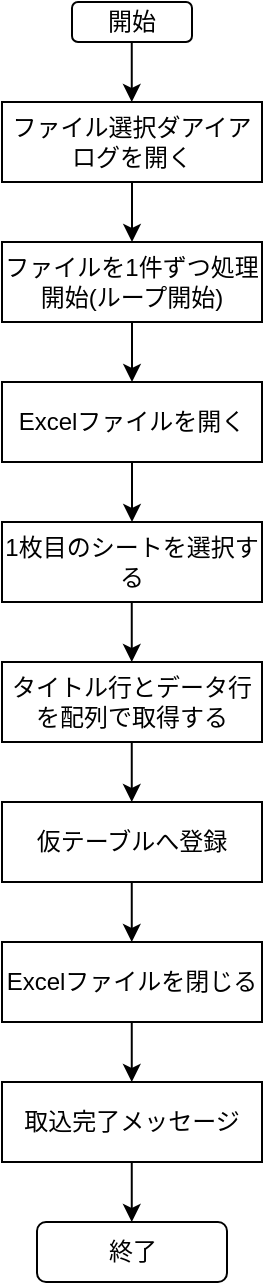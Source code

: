 <mxfile version="26.2.14">
  <diagram name="ページ1" id="IMdF3h5-GWnTx5D7SRtW">
    <mxGraphModel dx="891" dy="494" grid="1" gridSize="10" guides="1" tooltips="1" connect="1" arrows="1" fold="1" page="1" pageScale="1" pageWidth="827" pageHeight="1169" math="0" shadow="0">
      <root>
        <mxCell id="0" />
        <mxCell id="1" parent="0" />
        <mxCell id="N88NCLTqVvOpJBLEnSg0-1" value="開始" style="rounded=1;whiteSpace=wrap;html=1;" vertex="1" parent="1">
          <mxGeometry x="80" y="10" width="60" height="20" as="geometry" />
        </mxCell>
        <mxCell id="N88NCLTqVvOpJBLEnSg0-2" value="ファイル選択ダアイアログを開く" style="rounded=0;whiteSpace=wrap;html=1;" vertex="1" parent="1">
          <mxGeometry x="45" y="60" width="130" height="40" as="geometry" />
        </mxCell>
        <mxCell id="N88NCLTqVvOpJBLEnSg0-13" value="" style="edgeStyle=orthogonalEdgeStyle;rounded=0;orthogonalLoop=1;jettySize=auto;html=1;" edge="1" parent="1" source="N88NCLTqVvOpJBLEnSg0-3" target="N88NCLTqVvOpJBLEnSg0-4">
          <mxGeometry relative="1" as="geometry" />
        </mxCell>
        <mxCell id="N88NCLTqVvOpJBLEnSg0-3" value="ファイルを1件ずつ処理開始(ループ開始)" style="rounded=0;whiteSpace=wrap;html=1;" vertex="1" parent="1">
          <mxGeometry x="45" y="130" width="130" height="40" as="geometry" />
        </mxCell>
        <mxCell id="N88NCLTqVvOpJBLEnSg0-4" value="Excelファイルを開く" style="rounded=0;whiteSpace=wrap;html=1;" vertex="1" parent="1">
          <mxGeometry x="45" y="200" width="130" height="40" as="geometry" />
        </mxCell>
        <mxCell id="N88NCLTqVvOpJBLEnSg0-5" value="1枚目のシートを選択する" style="rounded=0;whiteSpace=wrap;html=1;" vertex="1" parent="1">
          <mxGeometry x="45" y="270" width="130" height="40" as="geometry" />
        </mxCell>
        <mxCell id="N88NCLTqVvOpJBLEnSg0-6" value="タイトル行とデータ行を配列で取得する" style="rounded=0;whiteSpace=wrap;html=1;" vertex="1" parent="1">
          <mxGeometry x="45" y="340" width="130" height="40" as="geometry" />
        </mxCell>
        <mxCell id="N88NCLTqVvOpJBLEnSg0-10" value="" style="endArrow=classic;html=1;rounded=0;entryX=0.5;entryY=0;entryDx=0;entryDy=0;exitX=0.5;exitY=1;exitDx=0;exitDy=0;" edge="1" parent="1" source="N88NCLTqVvOpJBLEnSg0-2" target="N88NCLTqVvOpJBLEnSg0-3">
          <mxGeometry width="50" height="50" relative="1" as="geometry">
            <mxPoint x="140" y="100" as="sourcePoint" />
            <mxPoint x="190" y="50" as="targetPoint" />
          </mxGeometry>
        </mxCell>
        <mxCell id="N88NCLTqVvOpJBLEnSg0-12" value="" style="endArrow=classic;html=1;rounded=0;entryX=0.5;entryY=0;entryDx=0;entryDy=0;exitX=0.5;exitY=1;exitDx=0;exitDy=0;" edge="1" parent="1">
          <mxGeometry width="50" height="50" relative="1" as="geometry">
            <mxPoint x="110" y="240" as="sourcePoint" />
            <mxPoint x="110" y="270" as="targetPoint" />
          </mxGeometry>
        </mxCell>
        <mxCell id="N88NCLTqVvOpJBLEnSg0-14" value="" style="endArrow=classic;html=1;rounded=0;entryX=0.5;entryY=0;entryDx=0;entryDy=0;exitX=0.5;exitY=1;exitDx=0;exitDy=0;" edge="1" parent="1">
          <mxGeometry width="50" height="50" relative="1" as="geometry">
            <mxPoint x="109.88" y="310" as="sourcePoint" />
            <mxPoint x="109.88" y="340" as="targetPoint" />
          </mxGeometry>
        </mxCell>
        <mxCell id="N88NCLTqVvOpJBLEnSg0-15" value="" style="endArrow=classic;html=1;rounded=0;entryX=0.5;entryY=0;entryDx=0;entryDy=0;exitX=0.5;exitY=1;exitDx=0;exitDy=0;" edge="1" parent="1">
          <mxGeometry width="50" height="50" relative="1" as="geometry">
            <mxPoint x="109.88" y="30" as="sourcePoint" />
            <mxPoint x="109.88" y="60" as="targetPoint" />
          </mxGeometry>
        </mxCell>
        <mxCell id="N88NCLTqVvOpJBLEnSg0-16" value="仮テーブルへ登録" style="rounded=0;whiteSpace=wrap;html=1;" vertex="1" parent="1">
          <mxGeometry x="45" y="410" width="130" height="40" as="geometry" />
        </mxCell>
        <mxCell id="N88NCLTqVvOpJBLEnSg0-17" value="" style="endArrow=classic;html=1;rounded=0;entryX=0.5;entryY=0;entryDx=0;entryDy=0;exitX=0.5;exitY=1;exitDx=0;exitDy=0;" edge="1" parent="1">
          <mxGeometry width="50" height="50" relative="1" as="geometry">
            <mxPoint x="109.88" y="380" as="sourcePoint" />
            <mxPoint x="109.88" y="410" as="targetPoint" />
          </mxGeometry>
        </mxCell>
        <mxCell id="N88NCLTqVvOpJBLEnSg0-18" value="Excelファイルを閉じる" style="rounded=0;whiteSpace=wrap;html=1;" vertex="1" parent="1">
          <mxGeometry x="45" y="480" width="130" height="40" as="geometry" />
        </mxCell>
        <mxCell id="N88NCLTqVvOpJBLEnSg0-19" value="" style="endArrow=classic;html=1;rounded=0;entryX=0.5;entryY=0;entryDx=0;entryDy=0;exitX=0.5;exitY=1;exitDx=0;exitDy=0;" edge="1" parent="1">
          <mxGeometry width="50" height="50" relative="1" as="geometry">
            <mxPoint x="109.88" y="450" as="sourcePoint" />
            <mxPoint x="109.88" y="480" as="targetPoint" />
          </mxGeometry>
        </mxCell>
        <mxCell id="N88NCLTqVvOpJBLEnSg0-20" value="取込完了メッセージ" style="rounded=0;whiteSpace=wrap;html=1;" vertex="1" parent="1">
          <mxGeometry x="45" y="550" width="130" height="40" as="geometry" />
        </mxCell>
        <mxCell id="N88NCLTqVvOpJBLEnSg0-21" value="" style="endArrow=classic;html=1;rounded=0;entryX=0.5;entryY=0;entryDx=0;entryDy=0;exitX=0.5;exitY=1;exitDx=0;exitDy=0;" edge="1" parent="1">
          <mxGeometry width="50" height="50" relative="1" as="geometry">
            <mxPoint x="109.88" y="520" as="sourcePoint" />
            <mxPoint x="109.88" y="550" as="targetPoint" />
          </mxGeometry>
        </mxCell>
        <mxCell id="N88NCLTqVvOpJBLEnSg0-23" value="" style="endArrow=classic;html=1;rounded=0;entryX=0.5;entryY=0;entryDx=0;entryDy=0;exitX=0.5;exitY=1;exitDx=0;exitDy=0;" edge="1" parent="1">
          <mxGeometry width="50" height="50" relative="1" as="geometry">
            <mxPoint x="109.88" y="590" as="sourcePoint" />
            <mxPoint x="109.88" y="620" as="targetPoint" />
          </mxGeometry>
        </mxCell>
        <mxCell id="N88NCLTqVvOpJBLEnSg0-24" value="終了" style="rounded=1;whiteSpace=wrap;html=1;" vertex="1" parent="1">
          <mxGeometry x="62.5" y="620" width="95" height="30" as="geometry" />
        </mxCell>
      </root>
    </mxGraphModel>
  </diagram>
</mxfile>
